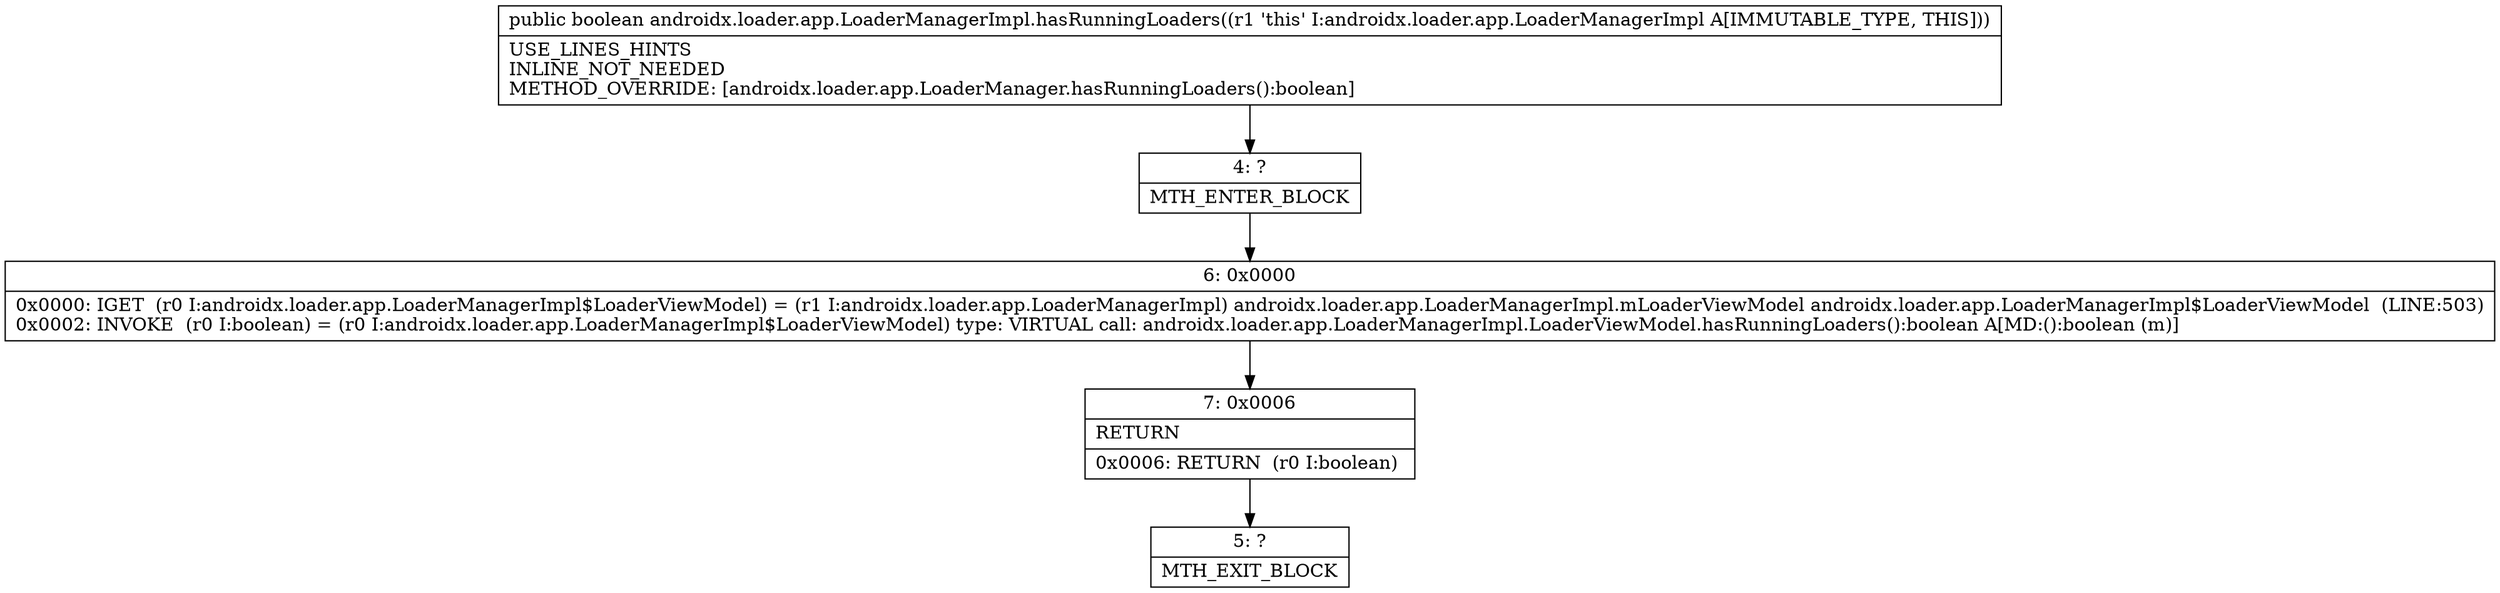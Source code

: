 digraph "CFG forandroidx.loader.app.LoaderManagerImpl.hasRunningLoaders()Z" {
Node_4 [shape=record,label="{4\:\ ?|MTH_ENTER_BLOCK\l}"];
Node_6 [shape=record,label="{6\:\ 0x0000|0x0000: IGET  (r0 I:androidx.loader.app.LoaderManagerImpl$LoaderViewModel) = (r1 I:androidx.loader.app.LoaderManagerImpl) androidx.loader.app.LoaderManagerImpl.mLoaderViewModel androidx.loader.app.LoaderManagerImpl$LoaderViewModel  (LINE:503)\l0x0002: INVOKE  (r0 I:boolean) = (r0 I:androidx.loader.app.LoaderManagerImpl$LoaderViewModel) type: VIRTUAL call: androidx.loader.app.LoaderManagerImpl.LoaderViewModel.hasRunningLoaders():boolean A[MD:():boolean (m)]\l}"];
Node_7 [shape=record,label="{7\:\ 0x0006|RETURN\l|0x0006: RETURN  (r0 I:boolean) \l}"];
Node_5 [shape=record,label="{5\:\ ?|MTH_EXIT_BLOCK\l}"];
MethodNode[shape=record,label="{public boolean androidx.loader.app.LoaderManagerImpl.hasRunningLoaders((r1 'this' I:androidx.loader.app.LoaderManagerImpl A[IMMUTABLE_TYPE, THIS]))  | USE_LINES_HINTS\lINLINE_NOT_NEEDED\lMETHOD_OVERRIDE: [androidx.loader.app.LoaderManager.hasRunningLoaders():boolean]\l}"];
MethodNode -> Node_4;Node_4 -> Node_6;
Node_6 -> Node_7;
Node_7 -> Node_5;
}

